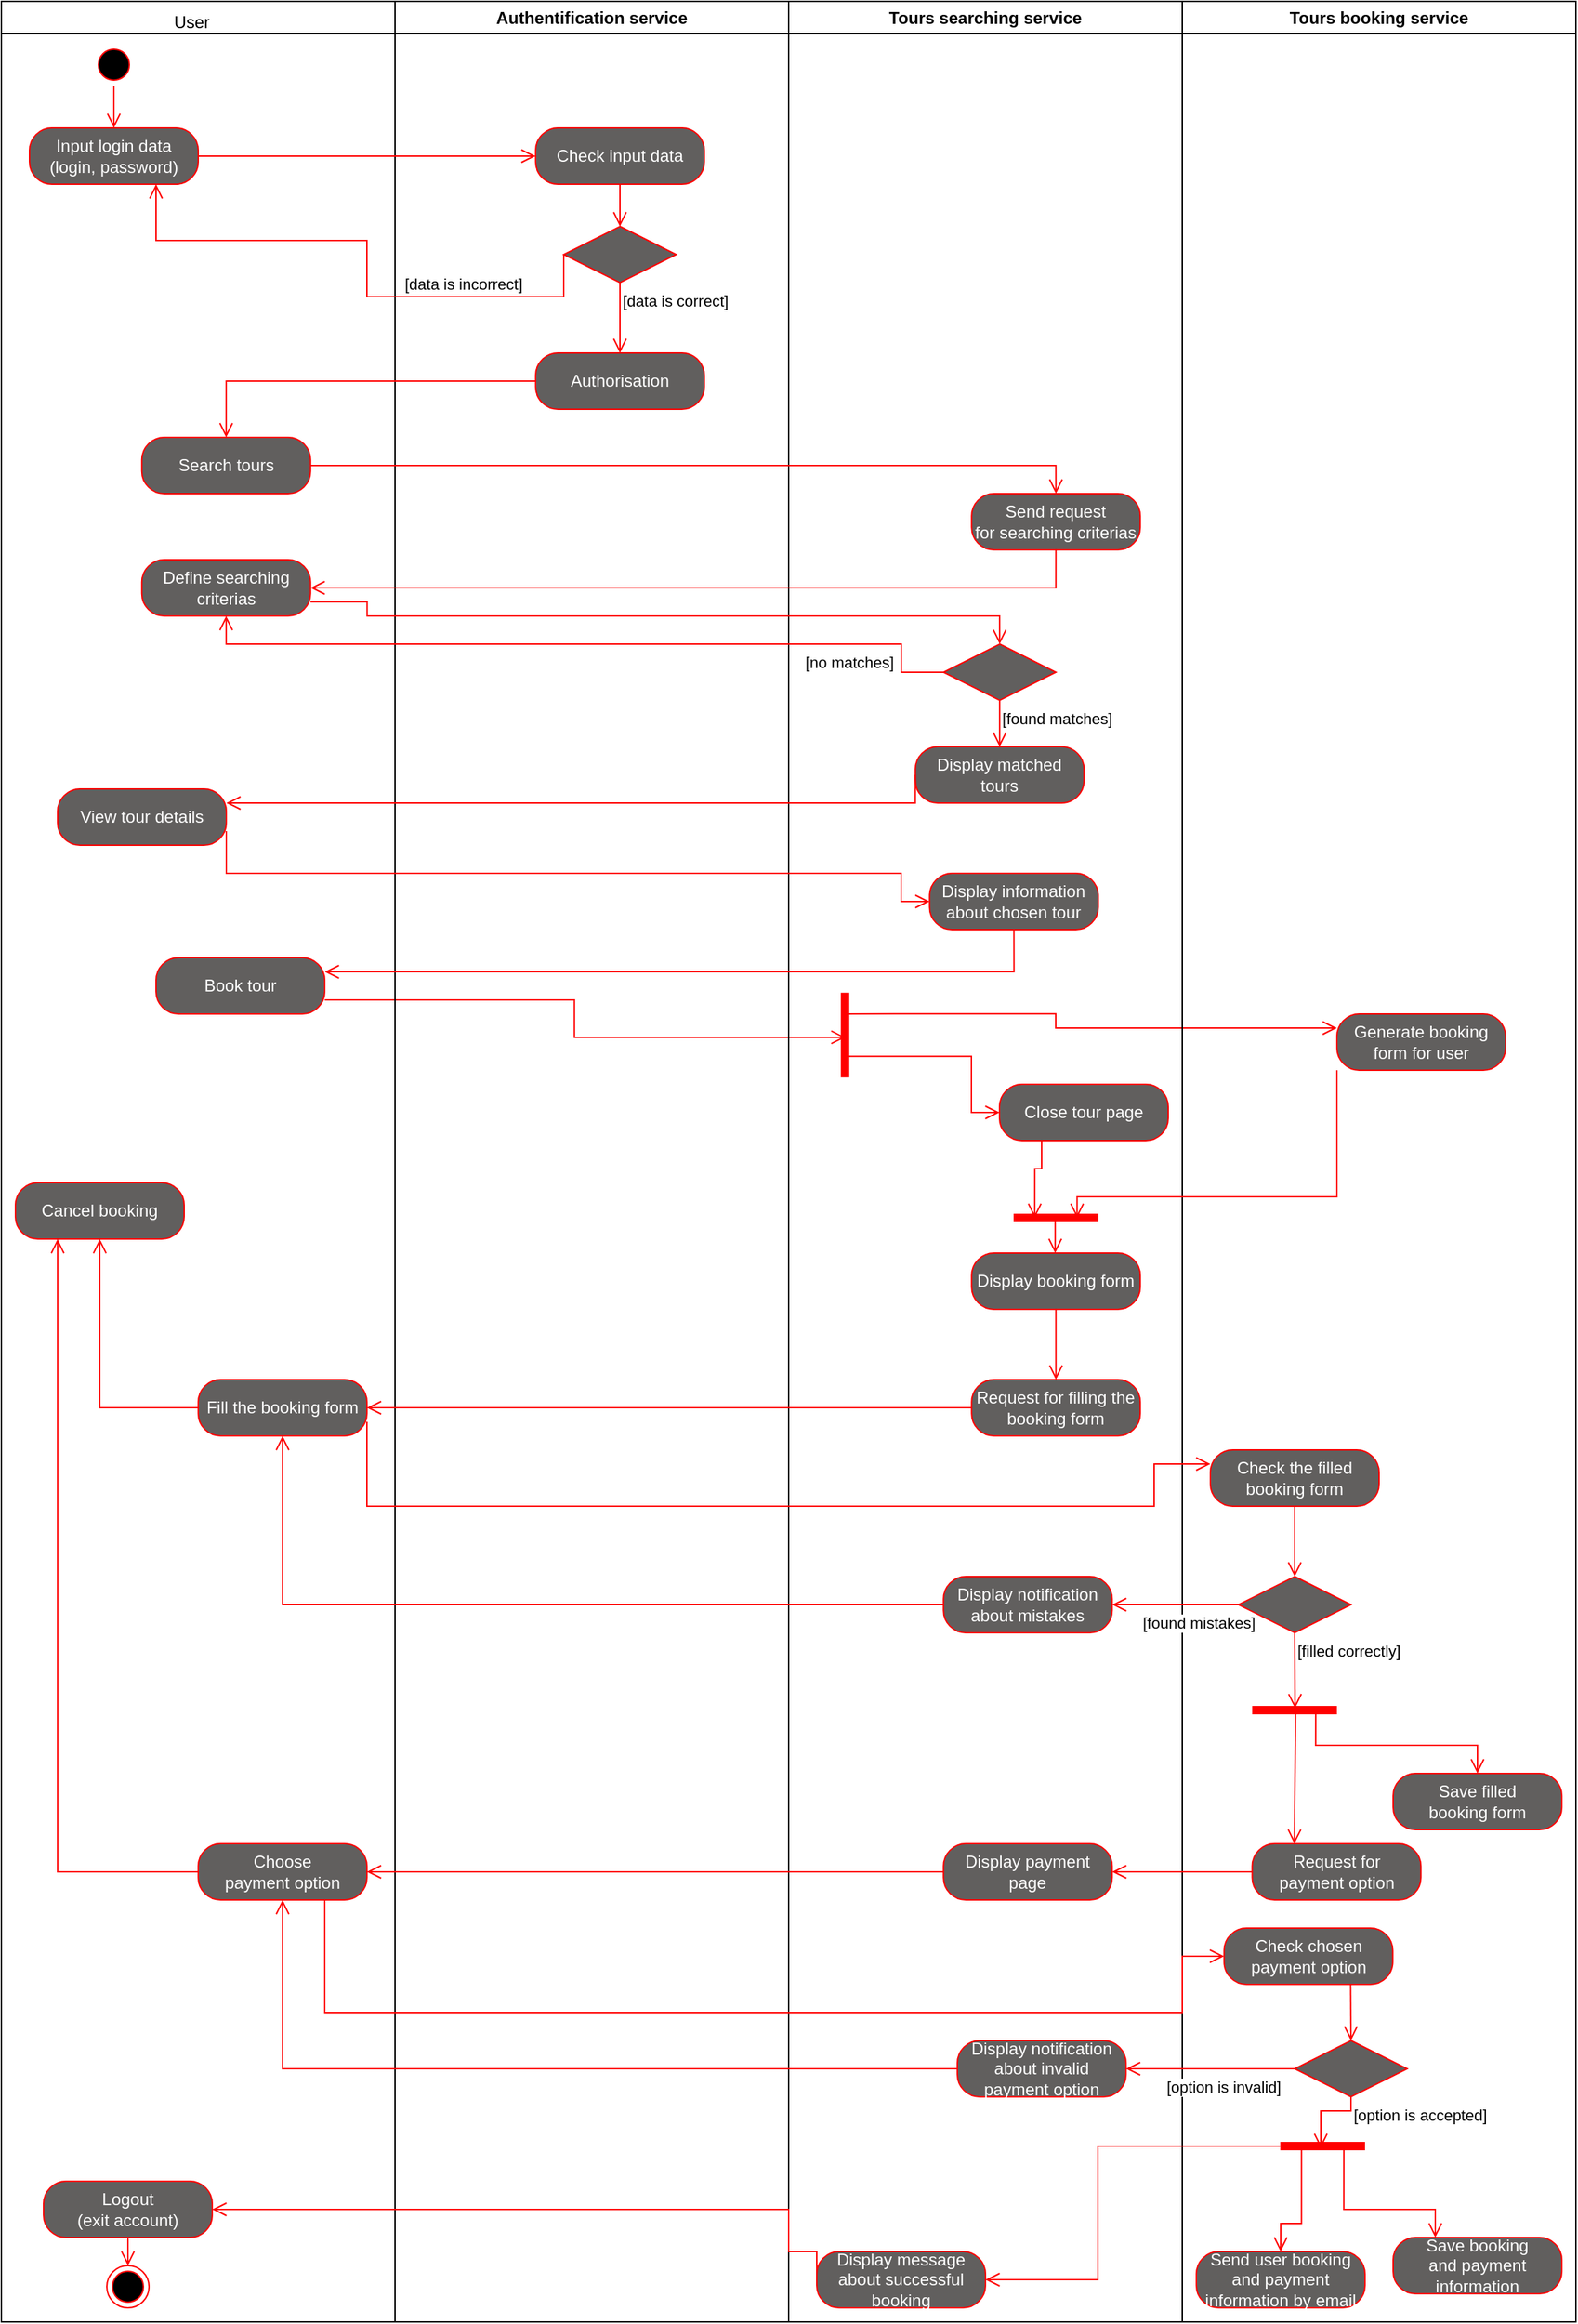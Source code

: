 <mxfile version="23.1.5" type="device">
  <diagram name="Page-1" id="e7e014a7-5840-1c2e-5031-d8a46d1fe8dd">
    <mxGraphModel dx="2868" dy="1756" grid="1" gridSize="10" guides="1" tooltips="1" connect="1" arrows="1" fold="1" page="1" pageScale="1" pageWidth="1169" pageHeight="827" background="none" math="0" shadow="0">
      <root>
        <mxCell id="0" />
        <mxCell id="1" parent="0" />
        <mxCell id="2" value="" style="swimlane;whiteSpace=wrap;startSize=23;" parent="1" vertex="1">
          <mxGeometry x="20" width="1120" height="1650" as="geometry" />
        </mxCell>
        <mxCell id="5" value="" style="ellipse;shape=startState;fillColor=#000000;strokeColor=#ff0000;" parent="2" vertex="1">
          <mxGeometry x="65" y="30" width="30" height="30" as="geometry" />
        </mxCell>
        <mxCell id="6" value="" style="edgeStyle=elbowEdgeStyle;elbow=horizontal;verticalAlign=bottom;endArrow=open;endSize=8;strokeColor=#FF0000;endFill=1;rounded=0;entryX=0.5;entryY=0;entryDx=0;entryDy=0;" parent="2" source="5" target="K952EIJVxNGGyPsFtaz1-48" edge="1">
          <mxGeometry x="100" y="40" as="geometry">
            <mxPoint x="80" y="100" as="targetPoint" />
          </mxGeometry>
        </mxCell>
        <mxCell id="K952EIJVxNGGyPsFtaz1-48" value="Input login data&lt;br&gt;(login, password)" style="rounded=1;whiteSpace=wrap;html=1;arcSize=40;fontColor=#FFFFFF;fillColor=#615F5E;strokeColor=#ff0000;" vertex="1" parent="2">
          <mxGeometry x="20" y="90" width="120" height="40" as="geometry" />
        </mxCell>
        <mxCell id="K952EIJVxNGGyPsFtaz1-65" value="View tour details" style="rounded=1;whiteSpace=wrap;html=1;arcSize=40;fontColor=#FFFFFF;fillColor=#615F5E;strokeColor=#ff0000;" vertex="1" parent="2">
          <mxGeometry x="40" y="560" width="120" height="40" as="geometry" />
        </mxCell>
        <mxCell id="K952EIJVxNGGyPsFtaz1-123" value="Fill the booking form" style="rounded=1;whiteSpace=wrap;html=1;arcSize=40;fontColor=#FFFFFF;fillColor=#615F5E;strokeColor=#ff0000;" vertex="1" parent="2">
          <mxGeometry x="140" y="980" width="120" height="40" as="geometry" />
        </mxCell>
        <mxCell id="K952EIJVxNGGyPsFtaz1-186" value="Choose&lt;br&gt;payment option" style="rounded=1;whiteSpace=wrap;html=1;arcSize=40;fontColor=#FFFFFF;fillColor=#615F5E;strokeColor=#ff0000;" vertex="1" parent="2">
          <mxGeometry x="140" y="1310" width="120" height="40" as="geometry" />
        </mxCell>
        <mxCell id="K952EIJVxNGGyPsFtaz1-227" value="" style="html=1;align=left;verticalAlign=top;endArrow=open;endSize=8;strokeColor=#ff0000;rounded=0;edgeStyle=orthogonalEdgeStyle;exitX=0;exitY=0.5;exitDx=0;exitDy=0;entryX=0.25;entryY=1;entryDx=0;entryDy=0;" edge="1" parent="2" source="K952EIJVxNGGyPsFtaz1-186" target="K952EIJVxNGGyPsFtaz1-228">
          <mxGeometry x="-0.429" relative="1" as="geometry">
            <mxPoint x="50" y="1280" as="targetPoint" />
            <mxPoint x="520" y="1380" as="sourcePoint" />
            <mxPoint as="offset" />
            <Array as="points" />
          </mxGeometry>
        </mxCell>
        <mxCell id="K952EIJVxNGGyPsFtaz1-228" value="Cancel booking" style="rounded=1;whiteSpace=wrap;html=1;arcSize=40;fontColor=#FFFFFF;fillColor=#615F5E;strokeColor=#ff0000;" vertex="1" parent="2">
          <mxGeometry x="10" y="840" width="120" height="40" as="geometry" />
        </mxCell>
        <mxCell id="K952EIJVxNGGyPsFtaz1-241" value="" style="html=1;align=left;verticalAlign=top;endArrow=open;endSize=8;strokeColor=#ff0000;rounded=0;edgeStyle=orthogonalEdgeStyle;exitX=0;exitY=0.5;exitDx=0;exitDy=0;entryX=0.5;entryY=1;entryDx=0;entryDy=0;" edge="1" parent="2" source="K952EIJVxNGGyPsFtaz1-123" target="K952EIJVxNGGyPsFtaz1-228">
          <mxGeometry x="-0.429" relative="1" as="geometry">
            <mxPoint x="50" y="930" as="targetPoint" />
            <mxPoint x="140" y="1480" as="sourcePoint" />
            <mxPoint as="offset" />
            <Array as="points" />
          </mxGeometry>
        </mxCell>
        <mxCell id="K952EIJVxNGGyPsFtaz1-90" value="Book tour" style="rounded=1;whiteSpace=wrap;html=1;arcSize=40;fontColor=#FFFFFF;fillColor=#615F5E;strokeColor=#ff0000;" vertex="1" parent="2">
          <mxGeometry x="110" y="680" width="120" height="40" as="geometry" />
        </mxCell>
        <mxCell id="K952EIJVxNGGyPsFtaz1-77" value="" style="shape=line;html=1;strokeWidth=6;strokeColor=#ff0000;rotation=-90;" vertex="1" parent="2">
          <mxGeometry x="570" y="720" width="60.25" height="30" as="geometry" />
        </mxCell>
        <mxCell id="K952EIJVxNGGyPsFtaz1-94" value="" style="html=1;align=left;verticalAlign=top;endArrow=open;endSize=8;strokeColor=#ff0000;rounded=0;edgeStyle=orthogonalEdgeStyle;exitX=0.25;exitY=0.5;exitDx=0;exitDy=0;exitPerimeter=0;entryX=0;entryY=0.5;entryDx=0;entryDy=0;" edge="1" parent="2" source="K952EIJVxNGGyPsFtaz1-77" target="K952EIJVxNGGyPsFtaz1-95">
          <mxGeometry x="-0.429" relative="1" as="geometry">
            <mxPoint x="710" y="721" as="targetPoint" />
            <mxPoint x="620" y="720" as="sourcePoint" />
            <mxPoint as="offset" />
            <Array as="points">
              <mxPoint x="690" y="750" />
              <mxPoint x="690" y="790" />
            </Array>
          </mxGeometry>
        </mxCell>
        <mxCell id="K952EIJVxNGGyPsFtaz1-93" value="" style="html=1;align=left;verticalAlign=top;endArrow=open;endSize=8;strokeColor=#ff0000;rounded=0;edgeStyle=orthogonalEdgeStyle;exitX=1;exitY=0.75;exitDx=0;exitDy=0;entryX=0.474;entryY=0.51;entryDx=0;entryDy=0;entryPerimeter=0;" edge="1" parent="2" source="K952EIJVxNGGyPsFtaz1-90" target="K952EIJVxNGGyPsFtaz1-77">
          <mxGeometry x="-0.429" relative="1" as="geometry">
            <mxPoint x="460" y="710" as="targetPoint" />
            <mxPoint x="240" y="800" as="sourcePoint" />
            <mxPoint as="offset" />
            <Array as="points" />
          </mxGeometry>
        </mxCell>
        <mxCell id="K952EIJVxNGGyPsFtaz1-95" value="Close tour page" style="rounded=1;whiteSpace=wrap;html=1;arcSize=40;fontColor=#FFFFFF;fillColor=#615F5E;strokeColor=#ff0000;" vertex="1" parent="2">
          <mxGeometry x="710" y="770" width="120" height="40" as="geometry" />
        </mxCell>
        <mxCell id="K952EIJVxNGGyPsFtaz1-97" value="Generate booking form for user" style="rounded=1;whiteSpace=wrap;html=1;arcSize=40;fontColor=#FFFFFF;fillColor=#615F5E;strokeColor=#ff0000;" vertex="1" parent="2">
          <mxGeometry x="950" y="720" width="120" height="40" as="geometry" />
        </mxCell>
        <mxCell id="K952EIJVxNGGyPsFtaz1-98" value="" style="html=1;align=left;verticalAlign=top;endArrow=open;endSize=8;strokeColor=#ff0000;rounded=0;edgeStyle=orthogonalEdgeStyle;exitX=0.75;exitY=0.5;exitDx=0;exitDy=0;exitPerimeter=0;entryX=0;entryY=0.25;entryDx=0;entryDy=0;" edge="1" parent="2" source="K952EIJVxNGGyPsFtaz1-77" target="K952EIJVxNGGyPsFtaz1-97">
          <mxGeometry x="-0.429" relative="1" as="geometry">
            <mxPoint x="770" y="755" as="targetPoint" />
            <mxPoint x="660" y="715" as="sourcePoint" />
            <mxPoint as="offset" />
            <Array as="points">
              <mxPoint x="750" y="720" />
              <mxPoint x="750" y="730" />
            </Array>
          </mxGeometry>
        </mxCell>
        <mxCell id="K952EIJVxNGGyPsFtaz1-245" value="" style="ellipse;html=1;shape=endState;fillColor=#000000;strokeColor=#ff0000;" vertex="1" parent="2">
          <mxGeometry x="75" y="1610" width="30" height="30" as="geometry" />
        </mxCell>
        <mxCell id="K952EIJVxNGGyPsFtaz1-243" value="Logout&lt;br&gt;(exit account)" style="rounded=1;whiteSpace=wrap;html=1;arcSize=40;fontColor=#FFFFFF;fillColor=#615F5E;strokeColor=#ff0000;" vertex="1" parent="2">
          <mxGeometry x="30" y="1550" width="120" height="40" as="geometry" />
        </mxCell>
        <mxCell id="K952EIJVxNGGyPsFtaz1-244" value="" style="html=1;align=left;verticalAlign=top;endArrow=open;endSize=8;strokeColor=#ff0000;rounded=0;exitX=0.5;exitY=1;exitDx=0;exitDy=0;entryX=0.5;entryY=0;entryDx=0;entryDy=0;" edge="1" parent="2" source="K952EIJVxNGGyPsFtaz1-243" target="K952EIJVxNGGyPsFtaz1-245">
          <mxGeometry x="-1" relative="1" as="geometry">
            <mxPoint x="60" y="1634" as="targetPoint" />
            <mxPoint x="340" y="1694" as="sourcePoint" />
            <mxPoint as="offset" />
          </mxGeometry>
        </mxCell>
        <mxCell id="K952EIJVxNGGyPsFtaz1-297" value="User" style="text;html=1;align=center;verticalAlign=middle;resizable=0;points=[];autosize=1;strokeColor=none;fillColor=none;" vertex="1" parent="2">
          <mxGeometry x="110" width="50" height="30" as="geometry" />
        </mxCell>
        <mxCell id="3" value="Authentification service" style="swimlane;whiteSpace=wrap" parent="1" vertex="1">
          <mxGeometry x="300" width="280" height="1650" as="geometry">
            <mxRectangle x="444.5" y="128" width="90" height="30" as="alternateBounds" />
          </mxGeometry>
        </mxCell>
        <mxCell id="K952EIJVxNGGyPsFtaz1-55" value="Check input data" style="rounded=1;whiteSpace=wrap;html=1;arcSize=40;fontColor=#FFFFFF;fillColor=#615F5E;strokeColor=#ff0000;" vertex="1" parent="3">
          <mxGeometry x="100" y="90" width="120" height="40" as="geometry" />
        </mxCell>
        <mxCell id="K952EIJVxNGGyPsFtaz1-56" value="" style="rhombus;whiteSpace=wrap;html=1;fontColor=#000000;fillColor=#615F5E;strokeColor=#ff0000;" vertex="1" parent="3">
          <mxGeometry x="120" y="160" width="80" height="40" as="geometry" />
        </mxCell>
        <mxCell id="K952EIJVxNGGyPsFtaz1-58" value="[data is correct]" style="html=1;align=left;verticalAlign=top;endArrow=open;endSize=8;strokeColor=#ff0000;rounded=0;entryX=0.5;entryY=0;entryDx=0;entryDy=0;" edge="1" source="K952EIJVxNGGyPsFtaz1-56" parent="3" target="K952EIJVxNGGyPsFtaz1-60">
          <mxGeometry x="-1" relative="1" as="geometry">
            <mxPoint x="160" y="260" as="targetPoint" />
            <mxPoint as="offset" />
          </mxGeometry>
        </mxCell>
        <mxCell id="K952EIJVxNGGyPsFtaz1-59" value="" style="html=1;align=left;verticalAlign=top;endArrow=open;endSize=8;strokeColor=#ff0000;rounded=0;exitX=0.5;exitY=1;exitDx=0;exitDy=0;entryX=0.5;entryY=0;entryDx=0;entryDy=0;" edge="1" parent="3" source="K952EIJVxNGGyPsFtaz1-55" target="K952EIJVxNGGyPsFtaz1-56">
          <mxGeometry x="-1" relative="1" as="geometry">
            <mxPoint x="200" y="200" as="targetPoint" />
            <mxPoint x="200" y="140" as="sourcePoint" />
            <mxPoint as="offset" />
          </mxGeometry>
        </mxCell>
        <mxCell id="K952EIJVxNGGyPsFtaz1-60" value="Authorisation" style="rounded=1;whiteSpace=wrap;html=1;arcSize=40;fontColor=#FFFFFF;fillColor=#615F5E;strokeColor=#ff0000;" vertex="1" parent="3">
          <mxGeometry x="100" y="250" width="120" height="40" as="geometry" />
        </mxCell>
        <mxCell id="4" value="Tours searching service" style="swimlane;whiteSpace=wrap" parent="1" vertex="1">
          <mxGeometry x="580" width="280" height="1650" as="geometry" />
        </mxCell>
        <mxCell id="K952EIJVxNGGyPsFtaz1-83" value="[found matches]" style="html=1;align=left;verticalAlign=top;endArrow=open;endSize=8;strokeColor=#ff0000;rounded=0;exitX=0.5;exitY=1;exitDx=0;exitDy=0;entryX=0.5;entryY=0;entryDx=0;entryDy=0;" edge="1" parent="4" source="K952EIJVxNGGyPsFtaz1-78" target="K952EIJVxNGGyPsFtaz1-85">
          <mxGeometry x="-1" relative="1" as="geometry">
            <mxPoint x="140" y="620" as="targetPoint" />
            <mxPoint x="139.66" y="600" as="sourcePoint" />
            <mxPoint as="offset" />
          </mxGeometry>
        </mxCell>
        <mxCell id="K952EIJVxNGGyPsFtaz1-85" value="Display matched tours" style="rounded=1;whiteSpace=wrap;html=1;arcSize=40;fontColor=#FFFFFF;fillColor=#615F5E;strokeColor=#ff0000;" vertex="1" parent="4">
          <mxGeometry x="90.13" y="530" width="120" height="40" as="geometry" />
        </mxCell>
        <mxCell id="K952EIJVxNGGyPsFtaz1-88" value="Display information about chosen tour" style="rounded=1;whiteSpace=wrap;html=1;arcSize=40;fontColor=#FFFFFF;fillColor=#615F5E;strokeColor=#ff0000;" vertex="1" parent="4">
          <mxGeometry x="100.25" y="620" width="120" height="40" as="geometry" />
        </mxCell>
        <mxCell id="K952EIJVxNGGyPsFtaz1-100" value="Display booking form" style="rounded=1;whiteSpace=wrap;html=1;arcSize=40;fontColor=#FFFFFF;fillColor=#615F5E;strokeColor=#ff0000;" vertex="1" parent="4">
          <mxGeometry x="130.13" y="890" width="120" height="40" as="geometry" />
        </mxCell>
        <mxCell id="K952EIJVxNGGyPsFtaz1-111" value="" style="shape=line;html=1;strokeWidth=6;strokeColor=#ff0000;rotation=0;" vertex="1" parent="4">
          <mxGeometry x="160" y="850" width="60.25" height="30" as="geometry" />
        </mxCell>
        <mxCell id="K952EIJVxNGGyPsFtaz1-114" value="" style="html=1;align=left;verticalAlign=top;endArrow=open;endSize=8;strokeColor=#ff0000;rounded=0;entryX=0.5;entryY=0;entryDx=0;entryDy=0;edgeStyle=orthogonalEdgeStyle;exitX=0.492;exitY=0.451;exitDx=0;exitDy=0;exitPerimeter=0;" edge="1" parent="4" source="K952EIJVxNGGyPsFtaz1-111" target="K952EIJVxNGGyPsFtaz1-100">
          <mxGeometry x="-0.429" relative="1" as="geometry">
            <mxPoint x="45.03" y="1025" as="targetPoint" />
            <mxPoint x="45" y="940" as="sourcePoint" />
            <mxPoint as="offset" />
            <Array as="points" />
          </mxGeometry>
        </mxCell>
        <mxCell id="K952EIJVxNGGyPsFtaz1-119" value="" style="html=1;align=left;verticalAlign=top;endArrow=open;endSize=8;strokeColor=#ff0000;rounded=0;edgeStyle=orthogonalEdgeStyle;exitX=0.5;exitY=1;exitDx=0;exitDy=0;entryX=0.5;entryY=0;entryDx=0;entryDy=0;" edge="1" parent="4" source="K952EIJVxNGGyPsFtaz1-100" target="K952EIJVxNGGyPsFtaz1-120">
          <mxGeometry x="-0.429" relative="1" as="geometry">
            <mxPoint x="190" y="1040" as="targetPoint" />
            <mxPoint x="140.13" y="990" as="sourcePoint" />
            <mxPoint as="offset" />
            <Array as="points" />
          </mxGeometry>
        </mxCell>
        <mxCell id="K952EIJVxNGGyPsFtaz1-120" value="Request for filling the booking form" style="rounded=1;whiteSpace=wrap;html=1;arcSize=40;fontColor=#FFFFFF;fillColor=#615F5E;strokeColor=#ff0000;" vertex="1" parent="4">
          <mxGeometry x="130.13" y="980" width="120" height="40" as="geometry" />
        </mxCell>
        <mxCell id="K952EIJVxNGGyPsFtaz1-132" value="Display notification about mistakes" style="rounded=1;whiteSpace=wrap;html=1;arcSize=40;fontColor=#FFFFFF;fillColor=#615F5E;strokeColor=#ff0000;" vertex="1" parent="4">
          <mxGeometry x="110.13" y="1120" width="120" height="40" as="geometry" />
        </mxCell>
        <mxCell id="K952EIJVxNGGyPsFtaz1-184" value="Display payment page" style="rounded=1;whiteSpace=wrap;html=1;arcSize=40;fontColor=#FFFFFF;fillColor=#615F5E;strokeColor=#ff0000;" vertex="1" parent="4">
          <mxGeometry x="110.13" y="1310" width="120" height="40" as="geometry" />
        </mxCell>
        <mxCell id="K952EIJVxNGGyPsFtaz1-62" value="Search tours" style="rounded=1;whiteSpace=wrap;html=1;arcSize=40;fontColor=#FFFFFF;fillColor=#615F5E;strokeColor=#ff0000;" vertex="1" parent="4">
          <mxGeometry x="-460.12" y="310" width="120" height="40" as="geometry" />
        </mxCell>
        <mxCell id="K952EIJVxNGGyPsFtaz1-79" value="Define searching&lt;br&gt;criterias" style="rounded=1;whiteSpace=wrap;html=1;arcSize=40;fontColor=#FFFFFF;fillColor=#615F5E;strokeColor=#ff0000;" vertex="1" parent="4">
          <mxGeometry x="-460.12" y="397" width="120" height="40" as="geometry" />
        </mxCell>
        <mxCell id="K952EIJVxNGGyPsFtaz1-64" value="Send request&lt;br&gt;for searching criterias" style="rounded=1;whiteSpace=wrap;html=1;arcSize=40;fontColor=#FFFFFF;fillColor=#615F5E;strokeColor=#ff0000;" vertex="1" parent="4">
          <mxGeometry x="130.13" y="350" width="120" height="40" as="geometry" />
        </mxCell>
        <mxCell id="K952EIJVxNGGyPsFtaz1-78" value="" style="rhombus;whiteSpace=wrap;html=1;fontColor=#000000;fillColor=#615F5E;strokeColor=#ff0000;" vertex="1" parent="4">
          <mxGeometry x="110.13" y="457" width="80" height="40" as="geometry" />
        </mxCell>
        <mxCell id="K952EIJVxNGGyPsFtaz1-63" value="" style="html=1;align=left;verticalAlign=top;endArrow=open;endSize=8;strokeColor=#ff0000;rounded=0;exitX=1;exitY=0.5;exitDx=0;exitDy=0;entryX=0.5;entryY=0;entryDx=0;entryDy=0;edgeStyle=orthogonalEdgeStyle;" edge="1" parent="4" source="K952EIJVxNGGyPsFtaz1-62" target="K952EIJVxNGGyPsFtaz1-64">
          <mxGeometry x="-0.429" relative="1" as="geometry">
            <mxPoint x="43.185" y="328.795" as="targetPoint" />
            <mxPoint x="49.87" y="397" as="sourcePoint" />
            <mxPoint as="offset" />
          </mxGeometry>
        </mxCell>
        <mxCell id="K952EIJVxNGGyPsFtaz1-80" value="" style="html=1;align=left;verticalAlign=top;endArrow=open;endSize=8;strokeColor=#ff0000;rounded=0;exitX=0.5;exitY=1;exitDx=0;exitDy=0;edgeStyle=orthogonalEdgeStyle;entryX=1;entryY=0.5;entryDx=0;entryDy=0;" edge="1" parent="4" source="K952EIJVxNGGyPsFtaz1-64" target="K952EIJVxNGGyPsFtaz1-79">
          <mxGeometry x="-0.429" relative="1" as="geometry">
            <mxPoint x="-199.87" y="480" as="targetPoint" />
            <mxPoint x="70.13" y="447" as="sourcePoint" />
            <mxPoint as="offset" />
            <Array as="points">
              <mxPoint x="190.13" y="417" />
            </Array>
          </mxGeometry>
        </mxCell>
        <mxCell id="K952EIJVxNGGyPsFtaz1-81" value="" style="html=1;align=left;verticalAlign=top;endArrow=open;endSize=8;strokeColor=#ff0000;rounded=0;exitX=1;exitY=0.75;exitDx=0;exitDy=0;edgeStyle=orthogonalEdgeStyle;entryX=0.5;entryY=0;entryDx=0;entryDy=0;" edge="1" parent="4" source="K952EIJVxNGGyPsFtaz1-79" target="K952EIJVxNGGyPsFtaz1-78">
          <mxGeometry x="-0.429" relative="1" as="geometry">
            <mxPoint x="-449.87" y="530.5" as="targetPoint" />
            <mxPoint x="80.13" y="503.5" as="sourcePoint" />
            <mxPoint as="offset" />
            <Array as="points">
              <mxPoint x="-299.87" y="427" />
              <mxPoint x="-299.87" y="437" />
              <mxPoint x="150.13" y="437" />
            </Array>
          </mxGeometry>
        </mxCell>
        <mxCell id="K952EIJVxNGGyPsFtaz1-84" value="[no matches]" style="html=1;align=left;verticalAlign=top;endArrow=open;endSize=8;strokeColor=#ff0000;rounded=0;exitX=0;exitY=0.5;exitDx=0;exitDy=0;entryX=0.5;entryY=1;entryDx=0;entryDy=0;edgeStyle=orthogonalEdgeStyle;" edge="1" parent="4" source="K952EIJVxNGGyPsFtaz1-78" target="K952EIJVxNGGyPsFtaz1-79">
          <mxGeometry x="-0.564" relative="1" as="geometry">
            <mxPoint x="30.13" y="477" as="targetPoint" />
            <mxPoint x="50.13" y="487" as="sourcePoint" />
            <mxPoint as="offset" />
            <Array as="points">
              <mxPoint x="80.13" y="477" />
              <mxPoint x="80.13" y="457" />
              <mxPoint x="-399.87" y="457" />
            </Array>
          </mxGeometry>
        </mxCell>
        <mxCell id="K952EIJVxNGGyPsFtaz1-226" value="Display message about successful booking" style="rounded=1;whiteSpace=wrap;html=1;arcSize=40;fontColor=#FFFFFF;fillColor=#615F5E;strokeColor=#ff0000;" vertex="1" parent="4">
          <mxGeometry x="20" y="1600" width="120" height="40" as="geometry" />
        </mxCell>
        <mxCell id="K952EIJVxNGGyPsFtaz1-197" value="Display notification about invalid&lt;br&gt;payment option" style="rounded=1;whiteSpace=wrap;html=1;arcSize=40;fontColor=#FFFFFF;fillColor=#615F5E;strokeColor=#ff0000;" vertex="1" parent="4">
          <mxGeometry x="120" y="1450" width="120" height="40" as="geometry" />
        </mxCell>
        <mxCell id="K952EIJVxNGGyPsFtaz1-42" value="Tours booking service" style="swimlane;whiteSpace=wrap" vertex="1" parent="1">
          <mxGeometry x="860" width="280" height="1650" as="geometry" />
        </mxCell>
        <mxCell id="K952EIJVxNGGyPsFtaz1-125" value="Check the filled&lt;br&gt;booking form" style="rounded=1;whiteSpace=wrap;html=1;arcSize=40;fontColor=#FFFFFF;fillColor=#615F5E;strokeColor=#ff0000;" vertex="1" parent="K952EIJVxNGGyPsFtaz1-42">
          <mxGeometry x="20" y="1030" width="120" height="40" as="geometry" />
        </mxCell>
        <mxCell id="K952EIJVxNGGyPsFtaz1-137" value="[filled correctly]" style="html=1;align=left;verticalAlign=top;endArrow=open;endSize=8;strokeColor=#ff0000;rounded=0;exitX=0.5;exitY=1;exitDx=0;exitDy=0;entryX=0.506;entryY=0.455;entryDx=0;entryDy=0;entryPerimeter=0;" edge="1" parent="K952EIJVxNGGyPsFtaz1-42" source="K952EIJVxNGGyPsFtaz1-126" target="K952EIJVxNGGyPsFtaz1-139">
          <mxGeometry x="-1" relative="1" as="geometry">
            <mxPoint x="80" y="1290" as="targetPoint" />
            <mxPoint x="100" y="1300" as="sourcePoint" />
            <mxPoint as="offset" />
          </mxGeometry>
        </mxCell>
        <mxCell id="K952EIJVxNGGyPsFtaz1-139" value="" style="shape=line;html=1;strokeWidth=6;strokeColor=#ff0000;rotation=0;" vertex="1" parent="K952EIJVxNGGyPsFtaz1-42">
          <mxGeometry x="49.75" y="1200" width="60.25" height="30" as="geometry" />
        </mxCell>
        <mxCell id="K952EIJVxNGGyPsFtaz1-143" value="Save filled&lt;br&gt;booking form" style="rounded=1;whiteSpace=wrap;html=1;arcSize=40;fontColor=#FFFFFF;fillColor=#615F5E;strokeColor=#ff0000;" vertex="1" parent="K952EIJVxNGGyPsFtaz1-42">
          <mxGeometry x="150" y="1260" width="120" height="40" as="geometry" />
        </mxCell>
        <mxCell id="K952EIJVxNGGyPsFtaz1-144" value="" style="html=1;align=left;verticalAlign=top;endArrow=open;endSize=8;strokeColor=#ff0000;rounded=0;exitX=0.75;exitY=0.5;exitDx=0;exitDy=0;exitPerimeter=0;edgeStyle=orthogonalEdgeStyle;entryX=0.5;entryY=0;entryDx=0;entryDy=0;" edge="1" parent="K952EIJVxNGGyPsFtaz1-42" source="K952EIJVxNGGyPsFtaz1-139" target="K952EIJVxNGGyPsFtaz1-143">
          <mxGeometry x="-1" relative="1" as="geometry">
            <mxPoint x="99.91" y="1440" as="targetPoint" />
            <mxPoint x="99.66" y="1350" as="sourcePoint" />
            <mxPoint as="offset" />
            <Array as="points">
              <mxPoint x="95" y="1240" />
              <mxPoint x="210" y="1240" />
            </Array>
          </mxGeometry>
        </mxCell>
        <mxCell id="K952EIJVxNGGyPsFtaz1-154" value="" style="html=1;align=left;verticalAlign=top;endArrow=open;endSize=8;strokeColor=#ff0000;rounded=0;exitX=0.513;exitY=0.543;exitDx=0;exitDy=0;exitPerimeter=0;entryX=0.25;entryY=0;entryDx=0;entryDy=0;" edge="1" parent="K952EIJVxNGGyPsFtaz1-42" source="K952EIJVxNGGyPsFtaz1-139" target="K952EIJVxNGGyPsFtaz1-155">
          <mxGeometry x="-1" relative="1" as="geometry">
            <mxPoint x="65" y="1410" as="targetPoint" />
            <mxPoint x="35" y="1430" as="sourcePoint" />
            <mxPoint as="offset" />
          </mxGeometry>
        </mxCell>
        <mxCell id="K952EIJVxNGGyPsFtaz1-155" value="Request for&lt;br&gt;payment option" style="rounded=1;whiteSpace=wrap;html=1;arcSize=40;fontColor=#FFFFFF;fillColor=#615F5E;strokeColor=#ff0000;" vertex="1" parent="K952EIJVxNGGyPsFtaz1-42">
          <mxGeometry x="49.75" y="1310" width="120" height="40" as="geometry" />
        </mxCell>
        <mxCell id="K952EIJVxNGGyPsFtaz1-273" value="" style="html=1;align=left;verticalAlign=top;endArrow=open;endSize=8;strokeColor=#ff0000;rounded=0;edgeStyle=orthogonalEdgeStyle;exitX=0.5;exitY=1;exitDx=0;exitDy=0;" edge="1" parent="K952EIJVxNGGyPsFtaz1-42" source="K952EIJVxNGGyPsFtaz1-125" target="K952EIJVxNGGyPsFtaz1-126">
          <mxGeometry x="-0.429" relative="1" as="geometry">
            <mxPoint x="940" y="1200" as="targetPoint" />
            <mxPoint x="940" y="1070" as="sourcePoint" />
            <mxPoint as="offset" />
            <Array as="points">
              <mxPoint x="80" y="1100" />
              <mxPoint x="80" y="1100" />
            </Array>
          </mxGeometry>
        </mxCell>
        <mxCell id="K952EIJVxNGGyPsFtaz1-126" value="" style="rhombus;whiteSpace=wrap;html=1;fontColor=#000000;fillColor=#615F5E;strokeColor=#ff0000;" vertex="1" parent="K952EIJVxNGGyPsFtaz1-42">
          <mxGeometry x="40" y="1120" width="80" height="40" as="geometry" />
        </mxCell>
        <mxCell id="K952EIJVxNGGyPsFtaz1-200" value="" style="shape=line;html=1;strokeWidth=6;strokeColor=#ff0000;rotation=0;" vertex="1" parent="K952EIJVxNGGyPsFtaz1-42">
          <mxGeometry x="69.75" y="1510" width="60.25" height="30" as="geometry" />
        </mxCell>
        <mxCell id="K952EIJVxNGGyPsFtaz1-199" value="Save booking &lt;br&gt;and payment&lt;br&gt;information" style="rounded=1;whiteSpace=wrap;html=1;arcSize=40;fontColor=#FFFFFF;fillColor=#615F5E;strokeColor=#ff0000;" vertex="1" parent="K952EIJVxNGGyPsFtaz1-42">
          <mxGeometry x="150" y="1590" width="120" height="40" as="geometry" />
        </mxCell>
        <mxCell id="K952EIJVxNGGyPsFtaz1-201" value="Send user booking &lt;br&gt;and payment&lt;br&gt;information by email" style="rounded=1;whiteSpace=wrap;html=1;arcSize=40;fontColor=#FFFFFF;fillColor=#615F5E;strokeColor=#ff0000;" vertex="1" parent="K952EIJVxNGGyPsFtaz1-42">
          <mxGeometry x="10" y="1600" width="120" height="40" as="geometry" />
        </mxCell>
        <mxCell id="K952EIJVxNGGyPsFtaz1-223" value="" style="html=1;align=left;verticalAlign=top;endArrow=open;endSize=8;strokeColor=#ff0000;rounded=0;exitX=0.75;exitY=0.5;exitDx=0;exitDy=0;exitPerimeter=0;edgeStyle=orthogonalEdgeStyle;entryX=0.25;entryY=0;entryDx=0;entryDy=0;" edge="1" parent="K952EIJVxNGGyPsFtaz1-42" source="K952EIJVxNGGyPsFtaz1-200" target="K952EIJVxNGGyPsFtaz1-199">
          <mxGeometry x="-1" relative="1" as="geometry">
            <mxPoint x="195" y="1635" as="targetPoint" />
            <mxPoint x="80" y="1570" as="sourcePoint" />
            <mxPoint as="offset" />
            <Array as="points">
              <mxPoint x="115" y="1570" />
              <mxPoint x="180" y="1570" />
            </Array>
          </mxGeometry>
        </mxCell>
        <mxCell id="K952EIJVxNGGyPsFtaz1-224" value="" style="html=1;align=left;verticalAlign=top;endArrow=open;endSize=8;strokeColor=#ff0000;rounded=0;exitX=0.25;exitY=0.5;exitDx=0;exitDy=0;exitPerimeter=0;edgeStyle=orthogonalEdgeStyle;entryX=0.5;entryY=0;entryDx=0;entryDy=0;" edge="1" parent="K952EIJVxNGGyPsFtaz1-42" source="K952EIJVxNGGyPsFtaz1-200" target="K952EIJVxNGGyPsFtaz1-201">
          <mxGeometry x="-1" relative="1" as="geometry">
            <mxPoint x="77.5" y="1620" as="targetPoint" />
            <mxPoint x="22.5" y="1535" as="sourcePoint" />
            <mxPoint as="offset" />
            <Array as="points">
              <mxPoint x="85" y="1580" />
              <mxPoint x="70" y="1580" />
            </Array>
          </mxGeometry>
        </mxCell>
        <mxCell id="K952EIJVxNGGyPsFtaz1-189" value="Check chosen&lt;br&gt;payment option" style="rounded=1;whiteSpace=wrap;html=1;arcSize=40;fontColor=#FFFFFF;fillColor=#615F5E;strokeColor=#ff0000;" vertex="1" parent="K952EIJVxNGGyPsFtaz1-42">
          <mxGeometry x="29.75" y="1370" width="120" height="40" as="geometry" />
        </mxCell>
        <mxCell id="K952EIJVxNGGyPsFtaz1-196" value="" style="html=1;align=left;verticalAlign=top;endArrow=open;endSize=8;strokeColor=#ff0000;rounded=0;exitX=0.75;exitY=1;exitDx=0;exitDy=0;entryX=0.5;entryY=0;entryDx=0;entryDy=0;" edge="1" parent="K952EIJVxNGGyPsFtaz1-42" source="K952EIJVxNGGyPsFtaz1-189" target="K952EIJVxNGGyPsFtaz1-190">
          <mxGeometry x="-1" relative="1" as="geometry">
            <mxPoint x="100" y="1594" as="targetPoint" />
            <mxPoint x="101" y="1480" as="sourcePoint" />
            <mxPoint as="offset" />
          </mxGeometry>
        </mxCell>
        <mxCell id="K952EIJVxNGGyPsFtaz1-190" value="" style="rhombus;whiteSpace=wrap;html=1;fontColor=#000000;fillColor=#615F5E;strokeColor=#ff0000;" vertex="1" parent="K952EIJVxNGGyPsFtaz1-42">
          <mxGeometry x="80" y="1450" width="80" height="40" as="geometry" />
        </mxCell>
        <mxCell id="K952EIJVxNGGyPsFtaz1-191" value="[option is accepted]" style="html=1;align=left;verticalAlign=top;endArrow=open;endSize=8;strokeColor=#ff0000;rounded=0;exitX=0.5;exitY=1;exitDx=0;exitDy=0;entryX=0.478;entryY=0.546;entryDx=0;entryDy=0;entryPerimeter=0;edgeStyle=orthogonalEdgeStyle;" edge="1" parent="K952EIJVxNGGyPsFtaz1-42" source="K952EIJVxNGGyPsFtaz1-190" target="K952EIJVxNGGyPsFtaz1-200">
          <mxGeometry x="-1" relative="1" as="geometry">
            <mxPoint x="120" y="1662" as="targetPoint" />
            <mxPoint x="140" y="1632" as="sourcePoint" />
            <mxPoint as="offset" />
          </mxGeometry>
        </mxCell>
        <mxCell id="K952EIJVxNGGyPsFtaz1-49" value="" style="html=1;verticalAlign=bottom;endArrow=open;endSize=8;strokeColor=#ff0000;rounded=0;exitX=1;exitY=0.5;exitDx=0;exitDy=0;edgeStyle=orthogonalEdgeStyle;entryX=0;entryY=0.5;entryDx=0;entryDy=0;" edge="1" source="K952EIJVxNGGyPsFtaz1-48" parent="1" target="K952EIJVxNGGyPsFtaz1-55">
          <mxGeometry relative="1" as="geometry">
            <mxPoint x="370" y="170" as="targetPoint" />
            <mxPoint x="260" y="140" as="sourcePoint" />
            <Array as="points">
              <mxPoint x="370" y="110" />
              <mxPoint x="370" y="110" />
            </Array>
          </mxGeometry>
        </mxCell>
        <mxCell id="K952EIJVxNGGyPsFtaz1-57" value="[data is incorrect]" style="html=1;align=left;verticalAlign=bottom;endArrow=open;endSize=8;strokeColor=#ff0000;rounded=0;exitX=0;exitY=0.5;exitDx=0;exitDy=0;edgeStyle=orthogonalEdgeStyle;entryX=0.75;entryY=1;entryDx=0;entryDy=0;" edge="1" source="K952EIJVxNGGyPsFtaz1-56" parent="1" target="K952EIJVxNGGyPsFtaz1-48">
          <mxGeometry x="-0.273" relative="1" as="geometry">
            <mxPoint x="280" y="240" as="targetPoint" />
            <mxPoint x="330.0" y="280.0" as="sourcePoint" />
            <Array as="points">
              <mxPoint x="420" y="210" />
              <mxPoint x="280" y="210" />
              <mxPoint x="280" y="170" />
              <mxPoint x="130" y="170" />
            </Array>
            <mxPoint as="offset" />
          </mxGeometry>
        </mxCell>
        <mxCell id="K952EIJVxNGGyPsFtaz1-61" value="" style="html=1;align=left;verticalAlign=top;endArrow=open;endSize=8;strokeColor=#ff0000;rounded=0;exitX=0;exitY=0.5;exitDx=0;exitDy=0;edgeStyle=orthogonalEdgeStyle;entryX=0.5;entryY=0;entryDx=0;entryDy=0;" edge="1" parent="1" source="K952EIJVxNGGyPsFtaz1-60" target="K952EIJVxNGGyPsFtaz1-62">
          <mxGeometry x="-0.429" relative="1" as="geometry">
            <mxPoint x="640" y="430" as="targetPoint" />
            <mxPoint x="439.66" y="370" as="sourcePoint" />
            <mxPoint as="offset" />
          </mxGeometry>
        </mxCell>
        <mxCell id="K952EIJVxNGGyPsFtaz1-86" value="" style="html=1;align=left;verticalAlign=top;endArrow=open;endSize=8;strokeColor=#ff0000;rounded=0;exitX=0;exitY=0.5;exitDx=0;exitDy=0;edgeStyle=orthogonalEdgeStyle;entryX=1;entryY=0.25;entryDx=0;entryDy=0;" edge="1" parent="1" source="K952EIJVxNGGyPsFtaz1-85" target="K952EIJVxNGGyPsFtaz1-65">
          <mxGeometry x="-0.429" relative="1" as="geometry">
            <mxPoint x="380" y="733" as="targetPoint" />
            <mxPoint x="650" y="700" as="sourcePoint" />
            <mxPoint as="offset" />
            <Array as="points">
              <mxPoint x="670" y="570" />
            </Array>
          </mxGeometry>
        </mxCell>
        <mxCell id="K952EIJVxNGGyPsFtaz1-87" value="" style="html=1;align=left;verticalAlign=top;endArrow=open;endSize=8;strokeColor=#ff0000;rounded=0;edgeStyle=orthogonalEdgeStyle;exitX=1;exitY=0.75;exitDx=0;exitDy=0;entryX=0;entryY=0.5;entryDx=0;entryDy=0;" edge="1" parent="1" source="K952EIJVxNGGyPsFtaz1-65" target="K952EIJVxNGGyPsFtaz1-88">
          <mxGeometry x="-0.429" relative="1" as="geometry">
            <mxPoint x="670" y="710" as="targetPoint" />
            <mxPoint x="540" y="830" as="sourcePoint" />
            <mxPoint as="offset" />
            <Array as="points">
              <mxPoint x="180" y="620" />
              <mxPoint x="660" y="620" />
            </Array>
          </mxGeometry>
        </mxCell>
        <mxCell id="K952EIJVxNGGyPsFtaz1-89" value="" style="html=1;align=left;verticalAlign=top;endArrow=open;endSize=8;strokeColor=#ff0000;rounded=0;exitX=0.5;exitY=1;exitDx=0;exitDy=0;edgeStyle=orthogonalEdgeStyle;entryX=1;entryY=0.25;entryDx=0;entryDy=0;" edge="1" parent="1" source="K952EIJVxNGGyPsFtaz1-88" target="K952EIJVxNGGyPsFtaz1-90">
          <mxGeometry x="-0.429" relative="1" as="geometry">
            <mxPoint x="150" y="760" as="targetPoint" />
            <mxPoint x="630" y="760" as="sourcePoint" />
            <mxPoint as="offset" />
            <Array as="points">
              <mxPoint x="740" y="690" />
            </Array>
          </mxGeometry>
        </mxCell>
        <mxCell id="K952EIJVxNGGyPsFtaz1-99" value="" style="html=1;align=left;verticalAlign=top;endArrow=open;endSize=8;strokeColor=#ff0000;rounded=0;edgeStyle=orthogonalEdgeStyle;exitX=0;exitY=1;exitDx=0;exitDy=0;entryX=0.75;entryY=0.5;entryDx=0;entryDy=0;entryPerimeter=0;" edge="1" parent="1" source="K952EIJVxNGGyPsFtaz1-97" target="K952EIJVxNGGyPsFtaz1-111">
          <mxGeometry x="-0.429" relative="1" as="geometry">
            <mxPoint x="820" y="940" as="targetPoint" />
            <mxPoint x="790" y="960" as="sourcePoint" />
            <mxPoint as="offset" />
            <Array as="points">
              <mxPoint x="970" y="850" />
              <mxPoint x="785" y="850" />
            </Array>
          </mxGeometry>
        </mxCell>
        <mxCell id="K952EIJVxNGGyPsFtaz1-122" value="" style="html=1;align=left;verticalAlign=top;endArrow=open;endSize=8;strokeColor=#ff0000;rounded=0;edgeStyle=orthogonalEdgeStyle;exitX=0;exitY=0.5;exitDx=0;exitDy=0;entryX=1;entryY=0.5;entryDx=0;entryDy=0;" edge="1" parent="1" source="K952EIJVxNGGyPsFtaz1-120" target="K952EIJVxNGGyPsFtaz1-123">
          <mxGeometry x="-0.429" relative="1" as="geometry">
            <mxPoint x="130" y="1100" as="targetPoint" />
            <mxPoint x="530" y="1110" as="sourcePoint" />
            <mxPoint as="offset" />
            <Array as="points" />
          </mxGeometry>
        </mxCell>
        <mxCell id="K952EIJVxNGGyPsFtaz1-124" value="" style="html=1;align=left;verticalAlign=top;endArrow=open;endSize=8;strokeColor=#ff0000;rounded=0;edgeStyle=orthogonalEdgeStyle;exitX=1;exitY=0.75;exitDx=0;exitDy=0;entryX=0;entryY=0.25;entryDx=0;entryDy=0;" edge="1" parent="1" source="K952EIJVxNGGyPsFtaz1-123" target="K952EIJVxNGGyPsFtaz1-125">
          <mxGeometry x="-0.429" relative="1" as="geometry">
            <mxPoint x="730" y="1150" as="targetPoint" />
            <mxPoint x="560" y="1250" as="sourcePoint" />
            <mxPoint as="offset" />
            <Array as="points">
              <mxPoint x="280" y="1070" />
              <mxPoint x="840" y="1070" />
              <mxPoint x="840" y="1040" />
            </Array>
          </mxGeometry>
        </mxCell>
        <mxCell id="K952EIJVxNGGyPsFtaz1-131" value="[found mistakes]" style="html=1;align=left;verticalAlign=top;endArrow=open;endSize=8;strokeColor=#ff0000;rounded=0;exitX=0;exitY=0.5;exitDx=0;exitDy=0;entryX=1;entryY=0.5;entryDx=0;entryDy=0;" edge="1" parent="1" source="K952EIJVxNGGyPsFtaz1-126" target="K952EIJVxNGGyPsFtaz1-132">
          <mxGeometry x="0.556" relative="1" as="geometry">
            <mxPoint x="810" y="1220" as="targetPoint" />
            <mxPoint x="750" y="1200" as="sourcePoint" />
            <mxPoint as="offset" />
          </mxGeometry>
        </mxCell>
        <mxCell id="K952EIJVxNGGyPsFtaz1-135" value="" style="html=1;align=left;verticalAlign=top;endArrow=open;endSize=8;strokeColor=#ff0000;rounded=0;edgeStyle=orthogonalEdgeStyle;exitX=0;exitY=0.5;exitDx=0;exitDy=0;entryX=0.5;entryY=1;entryDx=0;entryDy=0;" edge="1" parent="1" source="K952EIJVxNGGyPsFtaz1-132" target="K952EIJVxNGGyPsFtaz1-123">
          <mxGeometry x="-0.429" relative="1" as="geometry">
            <mxPoint x="240" y="1290" as="targetPoint" />
            <mxPoint x="670" y="1290" as="sourcePoint" />
            <mxPoint as="offset" />
            <Array as="points" />
          </mxGeometry>
        </mxCell>
        <mxCell id="K952EIJVxNGGyPsFtaz1-185" value="" style="html=1;align=left;verticalAlign=top;endArrow=open;endSize=8;strokeColor=#ff0000;rounded=0;exitX=0;exitY=0.5;exitDx=0;exitDy=0;entryX=1;entryY=0.5;entryDx=0;entryDy=0;" edge="1" parent="1" source="K952EIJVxNGGyPsFtaz1-155" target="K952EIJVxNGGyPsFtaz1-184">
          <mxGeometry x="-1" relative="1" as="geometry">
            <mxPoint x="830.13" y="1584" as="targetPoint" />
            <mxPoint x="831.13" y="1470" as="sourcePoint" />
            <mxPoint as="offset" />
          </mxGeometry>
        </mxCell>
        <mxCell id="K952EIJVxNGGyPsFtaz1-187" value="" style="html=1;align=left;verticalAlign=top;endArrow=open;endSize=8;strokeColor=#ff0000;rounded=0;exitX=0;exitY=0.5;exitDx=0;exitDy=0;entryX=1;entryY=0.5;entryDx=0;entryDy=0;" edge="1" parent="1" source="K952EIJVxNGGyPsFtaz1-184" target="K952EIJVxNGGyPsFtaz1-186">
          <mxGeometry x="-1" relative="1" as="geometry">
            <mxPoint x="230" y="1470" as="targetPoint" />
            <mxPoint x="620" y="1470" as="sourcePoint" />
            <mxPoint as="offset" />
          </mxGeometry>
        </mxCell>
        <mxCell id="K952EIJVxNGGyPsFtaz1-188" value="" style="html=1;align=left;verticalAlign=top;endArrow=open;endSize=8;strokeColor=#ff0000;rounded=0;edgeStyle=orthogonalEdgeStyle;exitX=0.75;exitY=1;exitDx=0;exitDy=0;entryX=0;entryY=0.5;entryDx=0;entryDy=0;" edge="1" parent="1" source="K952EIJVxNGGyPsFtaz1-186" target="K952EIJVxNGGyPsFtaz1-189">
          <mxGeometry x="-0.429" relative="1" as="geometry">
            <mxPoint x="910" y="1520" as="targetPoint" />
            <mxPoint x="280" y="1520" as="sourcePoint" />
            <mxPoint as="offset" />
            <Array as="points">
              <mxPoint x="250" y="1430" />
              <mxPoint x="860" y="1430" />
              <mxPoint x="860" y="1390" />
            </Array>
          </mxGeometry>
        </mxCell>
        <mxCell id="K952EIJVxNGGyPsFtaz1-198" value="" style="html=1;align=left;verticalAlign=top;endArrow=open;endSize=8;strokeColor=#ff0000;rounded=0;exitX=0;exitY=0.5;exitDx=0;exitDy=0;entryX=0.5;entryY=1;entryDx=0;entryDy=0;edgeStyle=orthogonalEdgeStyle;" edge="1" parent="1" source="K952EIJVxNGGyPsFtaz1-197" target="K952EIJVxNGGyPsFtaz1-186">
          <mxGeometry x="-1" relative="1" as="geometry">
            <mxPoint x="290" y="1641.52" as="targetPoint" />
            <mxPoint x="700" y="1641.52" as="sourcePoint" />
            <mxPoint as="offset" />
            <Array as="points">
              <mxPoint x="220" y="1470" />
            </Array>
          </mxGeometry>
        </mxCell>
        <mxCell id="K952EIJVxNGGyPsFtaz1-113" value="" style="html=1;align=left;verticalAlign=top;endArrow=open;endSize=8;strokeColor=#ff0000;rounded=0;exitX=0.25;exitY=1;exitDx=0;exitDy=0;entryX=0.25;entryY=0.5;entryDx=0;entryDy=0;entryPerimeter=0;edgeStyle=orthogonalEdgeStyle;" edge="1" parent="1" source="K952EIJVxNGGyPsFtaz1-95" target="K952EIJVxNGGyPsFtaz1-111">
          <mxGeometry x="-0.429" relative="1" as="geometry">
            <mxPoint x="755.062" y="875" as="targetPoint" />
            <mxPoint x="630.03" y="780" as="sourcePoint" />
            <mxPoint as="offset" />
          </mxGeometry>
        </mxCell>
        <mxCell id="K952EIJVxNGGyPsFtaz1-242" value="" style="html=1;align=left;verticalAlign=top;endArrow=open;endSize=8;strokeColor=#ff0000;rounded=0;exitX=0;exitY=0.5;exitDx=0;exitDy=0;edgeStyle=orthogonalEdgeStyle;entryX=1;entryY=0.5;entryDx=0;entryDy=0;" edge="1" parent="1" source="K952EIJVxNGGyPsFtaz1-226" target="K952EIJVxNGGyPsFtaz1-243">
          <mxGeometry x="-1" relative="1" as="geometry">
            <mxPoint x="220" y="1550" as="targetPoint" />
            <mxPoint x="420" y="1535" as="sourcePoint" />
            <mxPoint as="offset" />
            <Array as="points">
              <mxPoint x="600" y="1600" />
              <mxPoint x="580" y="1600" />
              <mxPoint x="580" y="1570" />
            </Array>
          </mxGeometry>
        </mxCell>
        <mxCell id="K952EIJVxNGGyPsFtaz1-225" value="" style="html=1;align=left;verticalAlign=top;endArrow=open;endSize=8;strokeColor=#ff0000;rounded=0;exitX=0;exitY=0.5;exitDx=0;exitDy=0;exitPerimeter=0;edgeStyle=orthogonalEdgeStyle;entryX=1;entryY=0.5;entryDx=0;entryDy=0;" edge="1" parent="1" source="K952EIJVxNGGyPsFtaz1-200" target="K952EIJVxNGGyPsFtaz1-226">
          <mxGeometry x="-1" relative="1" as="geometry">
            <mxPoint x="725" y="1655" as="targetPoint" />
            <mxPoint x="760" y="1540" as="sourcePoint" />
            <mxPoint as="offset" />
            <Array as="points">
              <mxPoint x="800" y="1525" />
              <mxPoint x="800" y="1620" />
            </Array>
          </mxGeometry>
        </mxCell>
        <mxCell id="K952EIJVxNGGyPsFtaz1-192" value="[option is invalid]" style="html=1;align=left;verticalAlign=top;endArrow=open;endSize=8;strokeColor=#ff0000;rounded=0;exitX=0;exitY=0.5;exitDx=0;exitDy=0;entryX=1;entryY=0.5;entryDx=0;entryDy=0;" edge="1" parent="1" source="K952EIJVxNGGyPsFtaz1-190" target="K952EIJVxNGGyPsFtaz1-197">
          <mxGeometry x="0.556" relative="1" as="geometry">
            <mxPoint x="850" y="1470" as="targetPoint" />
            <mxPoint x="790" y="1450" as="sourcePoint" />
            <mxPoint as="offset" />
          </mxGeometry>
        </mxCell>
      </root>
    </mxGraphModel>
  </diagram>
</mxfile>
